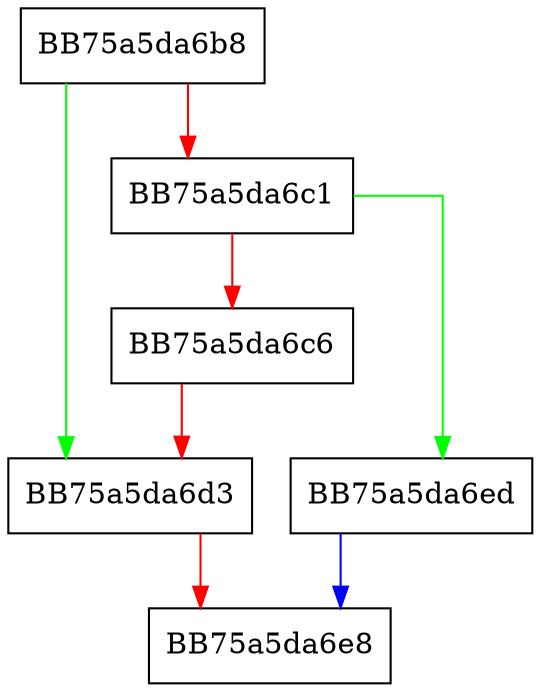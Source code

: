 digraph memcpy_s {
  node [shape="box"];
  graph [splines=ortho];
  BB75a5da6b8 -> BB75a5da6d3 [color="green"];
  BB75a5da6b8 -> BB75a5da6c1 [color="red"];
  BB75a5da6c1 -> BB75a5da6ed [color="green"];
  BB75a5da6c1 -> BB75a5da6c6 [color="red"];
  BB75a5da6c6 -> BB75a5da6d3 [color="red"];
  BB75a5da6d3 -> BB75a5da6e8 [color="red"];
  BB75a5da6ed -> BB75a5da6e8 [color="blue"];
}